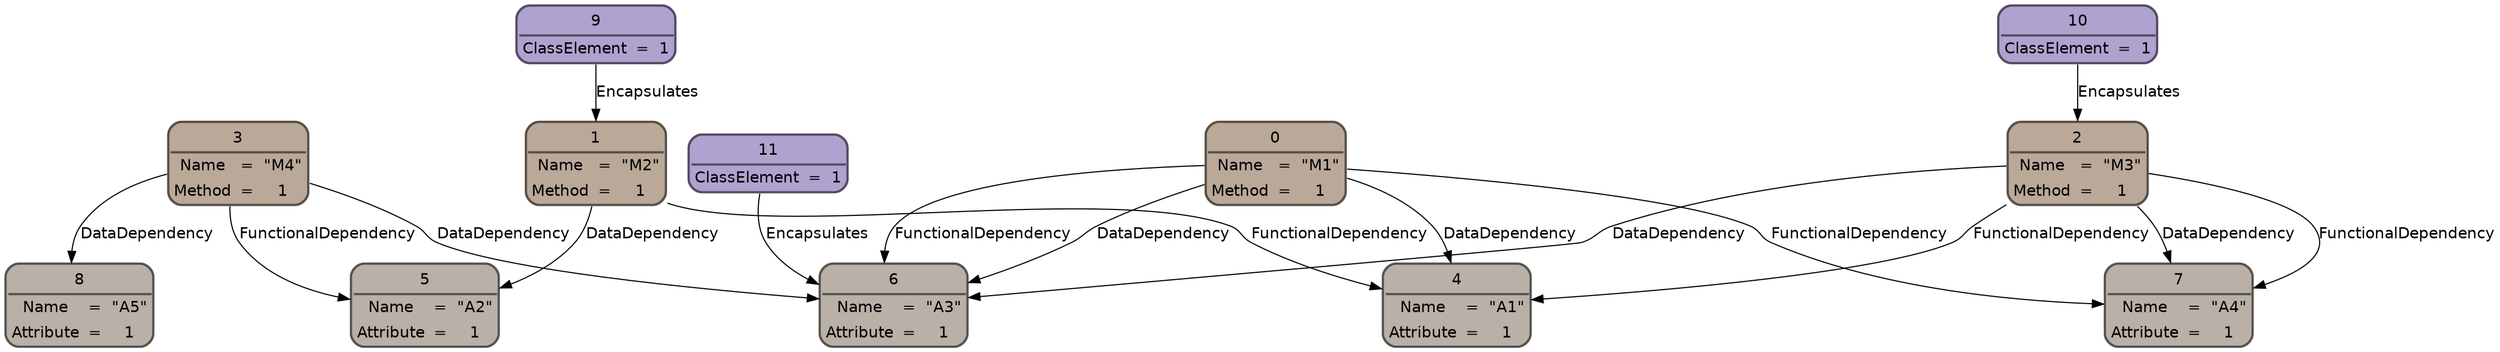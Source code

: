 digraph model {
node [
	style="filled, rounded"
	shape=plain
	pencolor="#00000088"
	fontname="Helvetica"
]
edge [
	labeldistance=3
	fontname="Helvetica"
]
2 -> 4 [
	style=solid
	color=black
	fontcolor=black
	label="FunctionalDependency"]
3 -> 5 [
	style=solid
	color=black
	fontcolor=black
	label="FunctionalDependency"]
1 -> 4 [
	style=solid
	color=black
	fontcolor=black
	label="FunctionalDependency"]
2 -> 7 [
	style=solid
	color=black
	fontcolor=black
	label="FunctionalDependency"]
0 -> 6 [
	style=solid
	color=black
	fontcolor=black
	label="FunctionalDependency"]
0 -> 7 [
	style=solid
	color=black
	fontcolor=black
	label="FunctionalDependency"]
9 -> 1 [
	style=solid
	color=black
	fontcolor=black
	label="Encapsulates"]
10 -> 2 [
	style=solid
	color=black
	fontcolor=black
	label="Encapsulates"]
11 -> 6 [
	style=solid
	color=black
	fontcolor=black
	label="Encapsulates"]
3 -> 6 [
	style=solid
	color=black
	fontcolor=black
	label="DataDependency"]
0 -> 4 [
	style=solid
	color=black
	fontcolor=black
	label="DataDependency"]
1 -> 5 [
	style=solid
	color=black
	fontcolor=black
	label="DataDependency"]
2 -> 6 [
	style=solid
	color=black
	fontcolor=black
	label="DataDependency"]
2 -> 7 [
	style=solid
	color=black
	fontcolor=black
	label="DataDependency"]
3 -> 8 [
	style=solid
	color=black
	fontcolor=black
	label="DataDependency"]
0 -> 6 [
	style=solid
	color=black
	fontcolor=black
	label="DataDependency"]
1 [
	fillcolor="#baa899"
	label=<<TABLE CELLSPACING="0" BORDER="2" CELLBORDER="0" CELLPADDING="4" STYLE="ROUNDED">
		<TR><TD COLSPAN="3" BORDER="2" SIDES="B">1</TD></TR>
		<TR><TD><FONT COLOR="black">Name</FONT></TD><TD><FONT COLOR="black">=</FONT></TD><TD><FONT COLOR="black">"M2"</FONT></TD></TR>
		<TR><TD><FONT COLOR="black">Method</FONT></TD><TD><FONT COLOR="black">=</FONT></TD><TD><FONT COLOR="black">1</FONT></TD></TR>
		</TABLE>>
]
2 [
	fillcolor="#baa899"
	label=<<TABLE CELLSPACING="0" BORDER="2" CELLBORDER="0" CELLPADDING="4" STYLE="ROUNDED">
		<TR><TD COLSPAN="3" BORDER="2" SIDES="B">2</TD></TR>
		<TR><TD><FONT COLOR="black">Name</FONT></TD><TD><FONT COLOR="black">=</FONT></TD><TD><FONT COLOR="black">"M3"</FONT></TD></TR>
		<TR><TD><FONT COLOR="black">Method</FONT></TD><TD><FONT COLOR="black">=</FONT></TD><TD><FONT COLOR="black">1</FONT></TD></TR>
		</TABLE>>
]
3 [
	fillcolor="#baa899"
	label=<<TABLE CELLSPACING="0" BORDER="2" CELLBORDER="0" CELLPADDING="4" STYLE="ROUNDED">
		<TR><TD COLSPAN="3" BORDER="2" SIDES="B">3</TD></TR>
		<TR><TD><FONT COLOR="black">Name</FONT></TD><TD><FONT COLOR="black">=</FONT></TD><TD><FONT COLOR="black">"M4"</FONT></TD></TR>
		<TR><TD><FONT COLOR="black">Method</FONT></TD><TD><FONT COLOR="black">=</FONT></TD><TD><FONT COLOR="black">1</FONT></TD></TR>
		</TABLE>>
]
4 [
	fillcolor="#b9b0a8"
	label=<<TABLE CELLSPACING="0" BORDER="2" CELLBORDER="0" CELLPADDING="4" STYLE="ROUNDED">
		<TR><TD COLSPAN="3" BORDER="2" SIDES="B">4</TD></TR>
		<TR><TD><FONT COLOR="black">Name</FONT></TD><TD><FONT COLOR="black">=</FONT></TD><TD><FONT COLOR="black">"A1"</FONT></TD></TR>
		<TR><TD><FONT COLOR="black">Attribute</FONT></TD><TD><FONT COLOR="black">=</FONT></TD><TD><FONT COLOR="black">1</FONT></TD></TR>
		</TABLE>>
]
5 [
	fillcolor="#b9b0a8"
	label=<<TABLE CELLSPACING="0" BORDER="2" CELLBORDER="0" CELLPADDING="4" STYLE="ROUNDED">
		<TR><TD COLSPAN="3" BORDER="2" SIDES="B">5</TD></TR>
		<TR><TD><FONT COLOR="black">Name</FONT></TD><TD><FONT COLOR="black">=</FONT></TD><TD><FONT COLOR="black">"A2"</FONT></TD></TR>
		<TR><TD><FONT COLOR="black">Attribute</FONT></TD><TD><FONT COLOR="black">=</FONT></TD><TD><FONT COLOR="black">1</FONT></TD></TR>
		</TABLE>>
]
6 [
	fillcolor="#b9b0a8"
	label=<<TABLE CELLSPACING="0" BORDER="2" CELLBORDER="0" CELLPADDING="4" STYLE="ROUNDED">
		<TR><TD COLSPAN="3" BORDER="2" SIDES="B">6</TD></TR>
		<TR><TD><FONT COLOR="black">Name</FONT></TD><TD><FONT COLOR="black">=</FONT></TD><TD><FONT COLOR="black">"A3"</FONT></TD></TR>
		<TR><TD><FONT COLOR="black">Attribute</FONT></TD><TD><FONT COLOR="black">=</FONT></TD><TD><FONT COLOR="black">1</FONT></TD></TR>
		</TABLE>>
]
7 [
	fillcolor="#b9b0a8"
	label=<<TABLE CELLSPACING="0" BORDER="2" CELLBORDER="0" CELLPADDING="4" STYLE="ROUNDED">
		<TR><TD COLSPAN="3" BORDER="2" SIDES="B">7</TD></TR>
		<TR><TD><FONT COLOR="black">Name</FONT></TD><TD><FONT COLOR="black">=</FONT></TD><TD><FONT COLOR="black">"A4"</FONT></TD></TR>
		<TR><TD><FONT COLOR="black">Attribute</FONT></TD><TD><FONT COLOR="black">=</FONT></TD><TD><FONT COLOR="black">1</FONT></TD></TR>
		</TABLE>>
]
8 [
	fillcolor="#b9b0a8"
	label=<<TABLE CELLSPACING="0" BORDER="2" CELLBORDER="0" CELLPADDING="4" STYLE="ROUNDED">
		<TR><TD COLSPAN="3" BORDER="2" SIDES="B">8</TD></TR>
		<TR><TD><FONT COLOR="black">Name</FONT></TD><TD><FONT COLOR="black">=</FONT></TD><TD><FONT COLOR="black">"A5"</FONT></TD></TR>
		<TR><TD><FONT COLOR="black">Attribute</FONT></TD><TD><FONT COLOR="black">=</FONT></TD><TD><FONT COLOR="black">1</FONT></TD></TR>
		</TABLE>>
]
9 [
	fillcolor="#afa2cf"
	label=<<TABLE CELLSPACING="0" BORDER="2" CELLBORDER="0" CELLPADDING="4" STYLE="ROUNDED">
		<TR><TD COLSPAN="3" BORDER="2" SIDES="B">9</TD></TR>
		<TR><TD><FONT COLOR="black">ClassElement</FONT></TD><TD><FONT COLOR="black">=</FONT></TD><TD><FONT COLOR="black">1</FONT></TD></TR>
		</TABLE>>
]
10 [
	fillcolor="#afa2cf"
	label=<<TABLE CELLSPACING="0" BORDER="2" CELLBORDER="0" CELLPADDING="4" STYLE="ROUNDED">
		<TR><TD COLSPAN="3" BORDER="2" SIDES="B">10</TD></TR>
		<TR><TD><FONT COLOR="black">ClassElement</FONT></TD><TD><FONT COLOR="black">=</FONT></TD><TD><FONT COLOR="black">1</FONT></TD></TR>
		</TABLE>>
]
11 [
	fillcolor="#afa2cf"
	label=<<TABLE CELLSPACING="0" BORDER="2" CELLBORDER="0" CELLPADDING="4" STYLE="ROUNDED">
		<TR><TD COLSPAN="3" BORDER="2" SIDES="B">11</TD></TR>
		<TR><TD><FONT COLOR="black">ClassElement</FONT></TD><TD><FONT COLOR="black">=</FONT></TD><TD><FONT COLOR="black">1</FONT></TD></TR>
		</TABLE>>
]
0 [
	fillcolor="#baa899"
	label=<<TABLE CELLSPACING="0" BORDER="2" CELLBORDER="0" CELLPADDING="4" STYLE="ROUNDED">
		<TR><TD COLSPAN="3" BORDER="2" SIDES="B">0</TD></TR>
		<TR><TD><FONT COLOR="black">Name</FONT></TD><TD><FONT COLOR="black">=</FONT></TD><TD><FONT COLOR="black">"M1"</FONT></TD></TR>
		<TR><TD><FONT COLOR="black">Method</FONT></TD><TD><FONT COLOR="black">=</FONT></TD><TD><FONT COLOR="black">1</FONT></TD></TR>
		</TABLE>>
]
}